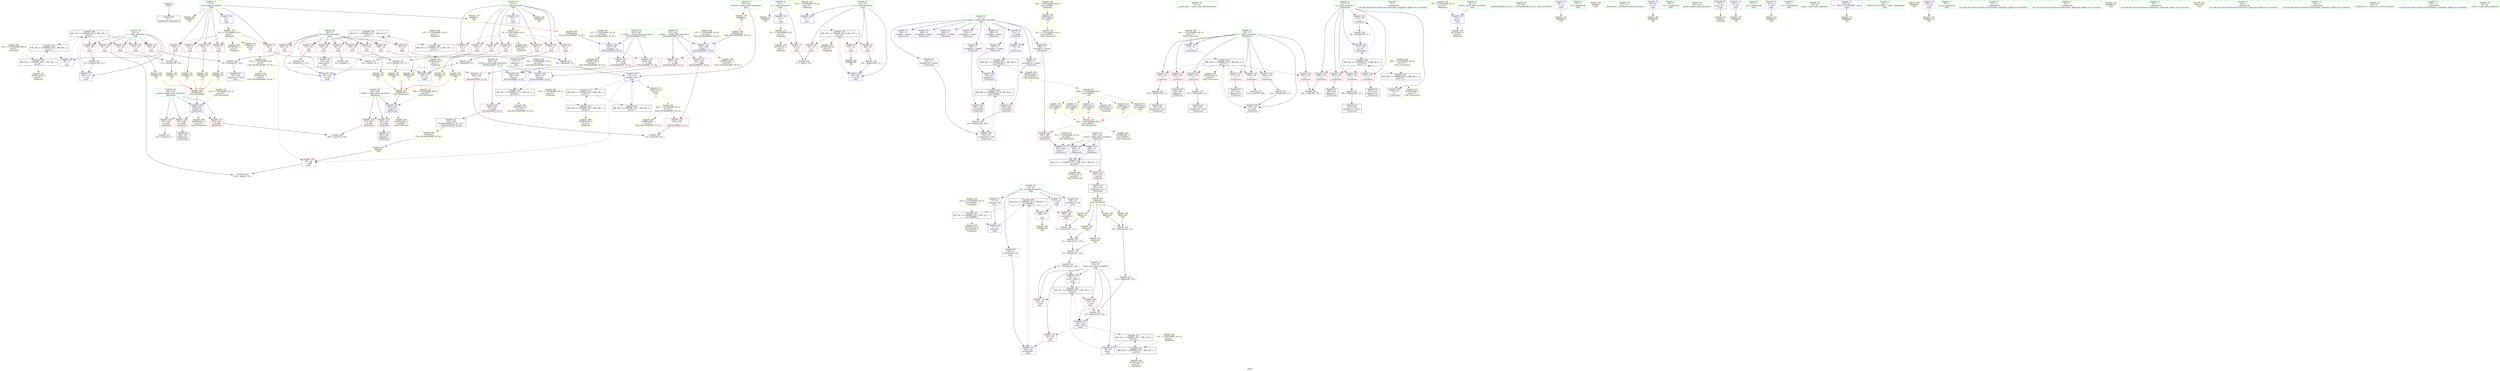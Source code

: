 digraph "SVFG" {
	label="SVFG";

	Node0x557cfaa408b0 [shape=record,color=grey,label="{NodeID: 0\nNullPtr}"];
	Node0x557cfaa408b0 -> Node0x557cfaa60eb0[style=solid];
	Node0x557cfaa7f4d0 [shape=record,color=yellow,style=double,label="{NodeID: 263\n4V_1 = ENCHI(MR_4V_0)\npts\{8 \}\nFun[_ZSt3minIiERKT_S2_S2_]}"];
	Node0x557cfaa7f4d0 -> Node0x557cfaa67910[style=dashed];
	Node0x557cfaa7f4d0 -> Node0x557cfaa813c0[style=dashed];
	Node0x557cfaa6a170 [shape=record,color=yellow,style=double,label="{NodeID: 180\nAPARM(134)\nCS[]|{<s0>9}}"];
	Node0x557cfaa6a170:s0 -> Node0x557cfaa657e0[style=solid,color=red];
	Node0x557cfaa61630 [shape=record,color=red,label="{NodeID: 97\n117\<--36\n\<--k\nmain\n}"];
	Node0x557cfaa61630 -> Node0x557cfaa6d720[style=solid];
	Node0x557cfaa5f750 [shape=record,color=green,label="{NodeID: 14\n4\<--6\nT\<--T_field_insensitive\nGlob }"];
	Node0x557cfaa5f750 -> Node0x557cfaa63d10[style=solid];
	Node0x557cfaa5f750 -> Node0x557cfaa68060[style=solid];
	Node0x557cfaa5f750 -> Node0x557cfaa69bc0[style=solid];
	Node0x557cfaa80be0 [shape=record,color=yellow,style=double,label="{NodeID: 277\n6V_1 = ENCHI(MR_6V_0)\npts\{10 \}\nFun[main]}"];
	Node0x557cfaa80be0 -> Node0x557cfaa641f0[style=dashed];
	Node0x557cfaa80be0 -> Node0x557cfaa642c0[style=dashed];
	Node0x557cfaa80be0 -> Node0x557cfaa64390[style=dashed];
	Node0x557cfaa80be0 -> Node0x557cfaa64460[style=dashed];
	Node0x557cfaa80be0 -> Node0x557cfaa64530[style=dashed];
	Node0x557cfaa80be0 -> Node0x557cfaa64600[style=dashed];
	Node0x557cfaa80be0 -> Node0x557cfaa646d0[style=dashed];
	Node0x557cfaa80be0 -> Node0x557cfaa82ad0[style=dashed];
	Node0x557cfaa64e60 [shape=record,color=yellow,style=double,label="{NodeID: 194\nAPARM(156)\nCS[]}"];
	Node0x557cfaa62190 [shape=record,color=red,label="{NodeID: 111\n158\<--157\n\<--\nmain\n}"];
	Node0x557cfaa62190 -> Node0x557cfaa64f30[style=solid];
	Node0x557cfaa60430 [shape=record,color=green,label="{NodeID: 28\n71\<--72\n__assert_fail\<--__assert_fail_field_insensitive\n}"];
	Node0x557cfaa82260 [shape=record,color=yellow,style=double,label="{NodeID: 291\nRETMU(24V_3)\npts\{171 \}\nFun[_Z7processv]}"];
	Node0x557cfaa65990 [shape=record,color=yellow,style=double,label="{NodeID: 208\nFPARM(264)\nFun[_Z6chooseii]}"];
	Node0x557cfaa65990 -> Node0x557cfaa697b0[style=solid];
	Node0x557cfaa67430 [shape=record,color=red,label="{NodeID: 125\n209\<--208\n\<--arrayidx14\n_Z7processv\n}"];
	Node0x557cfaa67430 -> Node0x557cfaa6ef20[style=solid];
	Node0x557cfaa61080 [shape=record,color=black,label="{NodeID: 42\n76\<--75\nidxprom\<--\nmain\n}"];
	Node0x557cfaa82f30 [shape=record,color=yellow,style=double,label="{NodeID: 305\nRETMU(16V_2)\npts\{41 \}\nFun[main]}"];
	Node0x557cfaa6e020 [shape=record,color=grey,label="{NodeID: 222\n194 = Binary(193, 53, )\n}"];
	Node0x557cfaa6e020 -> Node0x557cfaa613c0[style=solid];
	Node0x557cfaa67f90 [shape=record,color=red,label="{NodeID: 139\n290\<--289\n\<--arrayidx5\n_Z6chooseii\n}"];
	Node0x557cfaa67f90 -> Node0x557cfaa69a20[style=solid];
	Node0x557cfaa62c00 [shape=record,color=purple,label="{NodeID: 56\n174\<--11\n\<--combo\n_Z7processv\n}"];
	Node0x557cfaa62c00 -> Node0x557cfaa68df0[style=solid];
	Node0x557cfaa6f520 [shape=record,color=grey,label="{NodeID: 236\n280 = cmp(278, 279, )\n}"];
	Node0x557cfaa68b80 [shape=record,color=blue,label="{NodeID: 153\n148\<--145\narrayidx26\<--\nmain\n}"];
	Node0x557cfaa68b80 -> Node0x557cfaa7d7d0[style=dashed];
	Node0x557cfaa63760 [shape=record,color=purple,label="{NodeID: 70\n157\<--14\n\<--dp\nmain\n}"];
	Node0x557cfaa63760 -> Node0x557cfaa62190[style=solid];
	Node0x557cfaa7afd0 [shape=record,color=black,label="{NodeID: 250\nMR_16V_2 = PHI(MR_16V_3, MR_16V_1, )\npts\{41 \}\n}"];
	Node0x557cfaa7afd0 -> Node0x557cfaa7cdd0[style=dashed];
	Node0x557cfaa7afd0 -> Node0x557cfaa82f30[style=dashed];
	Node0x557cfaa696e0 [shape=record,color=blue,label="{NodeID: 167\n267\<--263\nn.addr\<--n\n_Z6chooseii\n}"];
	Node0x557cfaa696e0 -> Node0x557cfaa67b80[style=dashed];
	Node0x557cfaa696e0 -> Node0x557cfaa67c50[style=dashed];
	Node0x557cfaa696e0 -> Node0x557cfaa82640[style=dashed];
	Node0x557cfaa642c0 [shape=record,color=red,label="{NodeID: 84\n75\<--9\n\<--C\nmain\n}"];
	Node0x557cfaa642c0 -> Node0x557cfaa61080[style=solid];
	Node0x557cfaa5e4f0 [shape=record,color=green,label="{NodeID: 1\n5\<--1\n\<--dummyObj\nCan only get source location for instruction, argument, global var or function.}"];
	Node0x557cfaa7fff0 [shape=record,color=yellow,style=double,label="{NodeID: 264\n18V_1 = ENCHI(MR_18V_0)\npts\{43 \}\nFun[_ZSt3minIiERKT_S2_S2_]}"];
	Node0x557cfaa7fff0 -> Node0x557cfaa679e0[style=dashed];
	Node0x557cfaa7fff0 -> Node0x557cfaa81ee0[style=dashed];
	Node0x557cfaa6a240 [shape=record,color=yellow,style=double,label="{NodeID: 181\nAPARM(135)\nCS[]|{<s0>9}}"];
	Node0x557cfaa6a240:s0 -> Node0x557cfaa65990[style=solid,color=red];
	Node0x557cfaa61700 [shape=record,color=red,label="{NodeID: 98\n134\<--36\n\<--k\nmain\n}"];
	Node0x557cfaa61700 -> Node0x557cfaa6a170[style=solid];
	Node0x557cfaa5f850 [shape=record,color=green,label="{NodeID: 15\n7\<--8\nN\<--N_field_insensitive\nGlob }"];
	Node0x557cfaa5f850 -> Node0x557cfaa63de0[style=solid];
	Node0x557cfaa5f850 -> Node0x557cfaa63eb0[style=solid];
	Node0x557cfaa5f850 -> Node0x557cfaa63f80[style=solid];
	Node0x557cfaa5f850 -> Node0x557cfaa64050[style=solid];
	Node0x557cfaa5f850 -> Node0x557cfaa64120[style=solid];
	Node0x557cfaa5f850 -> Node0x557cfaa68160[style=solid];
	Node0x557cfaa5f850 -> Node0x557cfaa6a0a0[style=solid];
	Node0x557cfaa5f850 -> Node0x557cfaa6a650[style=solid];
	Node0x557cfaa80cc0 [shape=record,color=yellow,style=double,label="{NodeID: 278\n8V_1 = ENCHI(MR_8V_0)\npts\{33 \}\nFun[main]}"];
	Node0x557cfaa80cc0 -> Node0x557cfaa68360[style=dashed];
	Node0x557cfaa64f30 [shape=record,color=yellow,style=double,label="{NodeID: 195\nAPARM(158)\nCS[]}"];
	Node0x557cfaa62260 [shape=record,color=red,label="{NodeID: 112\n178\<--170\n\<--i\n_Z7processv\n}"];
	Node0x557cfaa62260 -> Node0x557cfaa6f3a0[style=solid];
	Node0x557cfaa60530 [shape=record,color=green,label="{NodeID: 29\n97\<--98\n_ZSt3minIiERKT_S2_S2_\<--_ZSt3minIiERKT_S2_S2__field_insensitive\n}"];
	Node0x557cfaa82370 [shape=record,color=yellow,style=double,label="{NodeID: 292\nRETMU(26V_2)\npts\{173 \}\nFun[_Z7processv]}"];
	Node0x557cfaa65b40 [shape=record,color=yellow,style=double,label="{NodeID: 209\nFRet(237)\nFun[_ZSt3minIiERKT_S2_S2_]|{<s0>5}}"];
	Node0x557cfaa65b40:s0 -> Node0x557cfaa65090[style=solid,color=blue];
	Node0x557cfaa67500 [shape=record,color=red,label="{NodeID: 126\n260\<--240\n\<--retval\n_ZSt3minIiERKT_S2_S2_\n}"];
	Node0x557cfaa67500 -> Node0x557cfaa628c0[style=solid];
	Node0x557cfaa61150 [shape=record,color=black,label="{NodeID: 43\n105\<--104\nidxprom11\<--add\nmain\n}"];
	Node0x557cfaa83010 [shape=record,color=yellow,style=double,label="{NodeID: 306\nRETMU(18V_2)\npts\{43 \}\nFun[main]}"];
	Node0x557cfaa6e1a0 [shape=record,color=grey,label="{NodeID: 223\n131 = Binary(130, 53, )\n}"];
	Node0x557cfaa6e1a0 -> Node0x557cfaa689e0[style=solid];
	Node0x557cfaa68060 [shape=record,color=blue,label="{NodeID: 140\n4\<--5\nT\<--\nGlob }"];
	Node0x557cfaa68060 -> Node0x557cfaa809f0[style=dashed];
	Node0x557cfaa62cd0 [shape=record,color=purple,label="{NodeID: 57\n184\<--11\narrayidx\<--combo\n_Z7processv\n}"];
	Node0x557cfaa6f6a0 [shape=record,color=grey,label="{NodeID: 237\n274 = cmp(273, 5, )\n}"];
	Node0x557cfaa68c50 [shape=record,color=blue,label="{NodeID: 154\n36\<--152\nk\<--dec\nmain\n}"];
	Node0x557cfaa68c50 -> Node0x557cfaa7c3d0[style=dashed];
	Node0x557cfaa63830 [shape=record,color=purple,label="{NodeID: 71\n48\<--17\n\<--.str\nmain\n}"];
	Node0x557cfaa63830 -> Node0x557cfaa69af0[style=solid];
	Node0x557cfaa7b4d0 [shape=record,color=black,label="{NodeID: 251\nMR_18V_2 = PHI(MR_18V_3, MR_18V_1, )\npts\{43 \}\n}"];
	Node0x557cfaa7b4d0 -> Node0x557cfaa7d2d0[style=dashed];
	Node0x557cfaa7b4d0 -> Node0x557cfaa83010[style=dashed];
	Node0x557cfaa697b0 [shape=record,color=blue,label="{NodeID: 168\n269\<--264\nk.addr\<--k\n_Z6chooseii\n}"];
	Node0x557cfaa697b0 -> Node0x557cfaa67d20[style=dashed];
	Node0x557cfaa697b0 -> Node0x557cfaa67df0[style=dashed];
	Node0x557cfaa697b0 -> Node0x557cfaa67ec0[style=dashed];
	Node0x557cfaa697b0 -> Node0x557cfaa82720[style=dashed];
	Node0x557cfaa64390 [shape=record,color=red,label="{NodeID: 85\n80\<--9\n\<--C\nmain\n}"];
	Node0x557cfaa64390 -> Node0x557cfaa6ec20[style=solid];
	Node0x557cfaa5e580 [shape=record,color=green,label="{NodeID: 2\n17\<--1\n.str\<--dummyObj\nGlob }"];
	Node0x557cfaa800d0 [shape=record,color=yellow,style=double,label="{NodeID: 265\n31V_1 = ENCHI(MR_31V_0)\npts\{241 \}\nFun[_ZSt3minIiERKT_S2_S2_]}"];
	Node0x557cfaa800d0 -> Node0x557cfaa69540[style=dashed];
	Node0x557cfaa800d0 -> Node0x557cfaa69610[style=dashed];
	Node0x557cfaa6a310 [shape=record,color=yellow,style=double,label="{NodeID: 182\nAPARM(137)\nCS[]|{<s0>10}}"];
	Node0x557cfaa6a310:s0 -> Node0x557cfaa657e0[style=solid,color=red];
	Node0x557cfaa617d0 [shape=record,color=red,label="{NodeID: 99\n146\<--36\n\<--k\nmain\n}"];
	Node0x557cfaa617d0 -> Node0x557cfaa61220[style=solid];
	Node0x557cfaa5f950 [shape=record,color=green,label="{NodeID: 16\n9\<--10\nC\<--C_field_insensitive\nGlob }"];
	Node0x557cfaa5f950 -> Node0x557cfaa641f0[style=solid];
	Node0x557cfaa5f950 -> Node0x557cfaa642c0[style=solid];
	Node0x557cfaa5f950 -> Node0x557cfaa64390[style=solid];
	Node0x557cfaa5f950 -> Node0x557cfaa64460[style=solid];
	Node0x557cfaa5f950 -> Node0x557cfaa64530[style=solid];
	Node0x557cfaa5f950 -> Node0x557cfaa64600[style=solid];
	Node0x557cfaa5f950 -> Node0x557cfaa646d0[style=solid];
	Node0x557cfaa5f950 -> Node0x557cfaa68260[style=solid];
	Node0x557cfaa5f950 -> Node0x557cfaa6a580[style=solid];
	Node0x557cfaa80da0 [shape=record,color=yellow,style=double,label="{NodeID: 279\n10V_1 = ENCHI(MR_10V_0)\npts\{35 \}\nFun[main]}"];
	Node0x557cfaa80da0 -> Node0x557cfaa68430[style=dashed];
	Node0x557cfaa65000 [shape=record,color=yellow,style=double,label="{NodeID: 196\nARet(49)\nCS[]}"];
	Node0x557cfaa62330 [shape=record,color=red,label="{NodeID: 113\n182\<--170\n\<--i\n_Z7processv\n}"];
	Node0x557cfaa62330 -> Node0x557cfaa612f0[style=solid];
	Node0x557cfaa60630 [shape=record,color=green,label="{NodeID: 30\n113\<--114\n_Z6chooseii\<--_Z6chooseii_field_insensitive\n}"];
	Node0x557cfaa82450 [shape=record,color=yellow,style=double,label="{NodeID: 293\nRETMU(20V_3)\npts\{130000 \}\nFun[_Z7processv]|{<s0>1}}"];
	Node0x557cfaa82450:s0 -> Node0x557cfaa83d30[style=dashed,color=blue];
	Node0x557cfaa6cf10 [shape=record,color=yellow,style=double,label="{NodeID: 210\nFRet(262)\nFun[_Z6chooseii]|{<s0>6|<s1>7|<s2>8|<s3>9|<s4>10}}"];
	Node0x557cfaa6cf10:s0 -> Node0x557cfaa652d0[style=solid,color=blue];
	Node0x557cfaa6cf10:s1 -> Node0x557cfaa65360[style=solid,color=blue];
	Node0x557cfaa6cf10:s2 -> Node0x557cfaa653f0[style=solid,color=blue];
	Node0x557cfaa6cf10:s3 -> Node0x557cfaa65120[style=solid,color=blue];
	Node0x557cfaa6cf10:s4 -> Node0x557cfaa651b0[style=solid,color=blue];
	Node0x557cfaa675d0 [shape=record,color=red,label="{NodeID: 127\n250\<--242\n\<--__a.addr\n_ZSt3minIiERKT_S2_S2_\n}"];
	Node0x557cfaa675d0 -> Node0x557cfaa679e0[style=solid];
	Node0x557cfaa61220 [shape=record,color=black,label="{NodeID: 44\n147\<--146\nidxprom25\<--\nmain\n}"];
	Node0x557cfaa830f0 [shape=record,color=yellow,style=double,label="{NodeID: 307\nRETMU(20V_2)\npts\{130000 \}\nFun[main]}"];
	Node0x557cfaa6e320 [shape=record,color=grey,label="{NodeID: 224\n165 = Binary(164, 53, )\n}"];
	Node0x557cfaa6e320 -> Node0x557cfaa68d20[style=solid];
	Node0x557cfaa68160 [shape=record,color=blue,label="{NodeID: 141\n7\<--5\nN\<--\nGlob }"];
	Node0x557cfaa68160 -> Node0x557cfaa80b00[style=dashed];
	Node0x557cfaa62da0 [shape=record,color=purple,label="{NodeID: 58\n185\<--11\narrayidx1\<--combo\n_Z7processv\n}"];
	Node0x557cfaa62da0 -> Node0x557cfaa68f90[style=solid];
	Node0x557cfaa6f820 [shape=record,color=grey,label="{NodeID: 238\n85 = cmp(84, 5, )\n}"];
	Node0x557cfaa68d20 [shape=record,color=blue,label="{NodeID: 155\n34\<--165\nt\<--inc31\nmain\n}"];
	Node0x557cfaa68d20 -> Node0x557cfaa7a0d0[style=dashed];
	Node0x557cfaa63900 [shape=record,color=purple,label="{NodeID: 72\n59\<--19\n\<--.str.1\nmain\n}"];
	Node0x557cfaa63900 -> Node0x557cfaa6a4b0[style=solid];
	Node0x557cfaa7b9d0 [shape=record,color=black,label="{NodeID: 252\nMR_22V_2 = PHI(MR_22V_4, MR_22V_1, )\npts\{160000 \}\n}"];
	Node0x557cfaa7b9d0 -> Node0x557cfaa68500[style=dashed];
	Node0x557cfaa7b9d0 -> Node0x557cfaa831d0[style=dashed];
	Node0x557cfaa69880 [shape=record,color=blue,label="{NodeID: 169\n265\<--79\nretval\<--\n_Z6chooseii\n}"];
	Node0x557cfaa69880 -> Node0x557cfaa7efd0[style=dashed];
	Node0x557cfaa64460 [shape=record,color=red,label="{NodeID: 86\n92\<--9\n\<--C\nmain\n}"];
	Node0x557cfaa64460 -> Node0x557cfaa6dba0[style=solid];
	Node0x557cfaa5e830 [shape=record,color=green,label="{NodeID: 3\n19\<--1\n.str.1\<--dummyObj\nGlob }"];
	Node0x557cfaa801b0 [shape=record,color=yellow,style=double,label="{NodeID: 266\n33V_1 = ENCHI(MR_33V_0)\npts\{243 \}\nFun[_ZSt3minIiERKT_S2_S2_]}"];
	Node0x557cfaa801b0 -> Node0x557cfaa693a0[style=dashed];
	Node0x557cfaa6a3e0 [shape=record,color=yellow,style=double,label="{NodeID: 183\nAPARM(138)\nCS[]|{<s0>10}}"];
	Node0x557cfaa6a3e0:s0 -> Node0x557cfaa65990[style=solid,color=red];
	Node0x557cfaa618a0 [shape=record,color=red,label="{NodeID: 100\n151\<--36\n\<--k\nmain\n}"];
	Node0x557cfaa618a0 -> Node0x557cfaa6dd20[style=solid];
	Node0x557cfaa5fa50 [shape=record,color=green,label="{NodeID: 17\n11\<--13\ncombo\<--combo_field_insensitive\nGlob }"];
	Node0x557cfaa5fa50 -> Node0x557cfaa62c00[style=solid];
	Node0x557cfaa5fa50 -> Node0x557cfaa62cd0[style=solid];
	Node0x557cfaa5fa50 -> Node0x557cfaa62da0[style=solid];
	Node0x557cfaa5fa50 -> Node0x557cfaa62e70[style=solid];
	Node0x557cfaa5fa50 -> Node0x557cfaa62f40[style=solid];
	Node0x557cfaa5fa50 -> Node0x557cfaa63010[style=solid];
	Node0x557cfaa5fa50 -> Node0x557cfaa630e0[style=solid];
	Node0x557cfaa5fa50 -> Node0x557cfaa631b0[style=solid];
	Node0x557cfaa5fa50 -> Node0x557cfaa63280[style=solid];
	Node0x557cfaa5fa50 -> Node0x557cfaa63350[style=solid];
	Node0x557cfaa5fa50 -> Node0x557cfaa63420[style=solid];
	Node0x557cfaa80e80 [shape=record,color=yellow,style=double,label="{NodeID: 280\n12V_1 = ENCHI(MR_12V_0)\npts\{37 \}\nFun[main]}"];
	Node0x557cfaa80e80 -> Node0x557cfaa7a5d0[style=dashed];
	Node0x557cfaa65090 [shape=record,color=yellow,style=double,label="{NodeID: 197\nARet(96)\nCS[]}"];
	Node0x557cfaa65090 -> Node0x557cfaa61ff0[style=solid];
	Node0x557cfaa62400 [shape=record,color=red,label="{NodeID: 114\n190\<--170\n\<--i\n_Z7processv\n}"];
	Node0x557cfaa62400 -> Node0x557cfaa6f220[style=solid];
	Node0x557cfaa60730 [shape=record,color=green,label="{NodeID: 31\n161\<--162\nprintf\<--printf_field_insensitive\n}"];
	Node0x557cfaa82530 [shape=record,color=yellow,style=double,label="{NodeID: 294\nRETMU(37V_3)\npts\{266 \}\nFun[_Z6chooseii]}"];
	Node0x557cfaa6d060 [shape=record,color=yellow,style=double,label="{NodeID: 211\nFRet(31)\nFun[main]}"];
	Node0x557cfaa676a0 [shape=record,color=red,label="{NodeID: 128\n257\<--242\n\<--__a.addr\n_ZSt3minIiERKT_S2_S2_\n}"];
	Node0x557cfaa676a0 -> Node0x557cfaa69610[style=solid];
	Node0x557cfaa612f0 [shape=record,color=black,label="{NodeID: 45\n183\<--182\nidxprom\<--\n_Z7processv\n}"];
	Node0x557cfaa831d0 [shape=record,color=yellow,style=double,label="{NodeID: 308\nRETMU(22V_2)\npts\{160000 \}\nFun[main]}"];
	Node0x557cfaa6e4a0 [shape=record,color=grey,label="{NodeID: 225\n115 = Binary(107, 112, )\n}"];
	Node0x557cfaa6e4a0 -> Node0x557cfaa6da20[style=solid];
	Node0x557cfaa68260 [shape=record,color=blue,label="{NodeID: 142\n9\<--5\nC\<--\nGlob }"];
	Node0x557cfaa68260 -> Node0x557cfaa80be0[style=dashed];
	Node0x557cfaa62e70 [shape=record,color=purple,label="{NodeID: 59\n196\<--11\narrayidx6\<--combo\n_Z7processv\n}"];
	Node0x557cfaa6f9a0 [shape=record,color=grey,label="{NodeID: 239\n63 = cmp(61, 62, )\n}"];
	Node0x557cfaa68df0 [shape=record,color=blue,label="{NodeID: 156\n174\<--88\n\<--\n_Z7processv\n}"];
	Node0x557cfaa68df0 -> Node0x557cfaa79bd0[style=dashed];
	Node0x557cfaa639d0 [shape=record,color=purple,label="{NodeID: 73\n66\<--21\n\<--.str.2\nmain\n}"];
	Node0x557cfaa639d0 -> Node0x557cfaa69c90[style=solid];
	Node0x557cfaa7bed0 [shape=record,color=black,label="{NodeID: 253\nMR_31V_3 = PHI(MR_31V_4, MR_31V_2, )\npts\{241 \}\n}"];
	Node0x557cfaa7bed0 -> Node0x557cfaa67500[style=dashed];
	Node0x557cfaa7bed0 -> Node0x557cfaa81fc0[style=dashed];
	Node0x557cfaa69950 [shape=record,color=blue,label="{NodeID: 170\n265\<--79\nretval\<--\n_Z6chooseii\n}"];
	Node0x557cfaa69950 -> Node0x557cfaa7efd0[style=dashed];
	Node0x557cfaa64530 [shape=record,color=red,label="{NodeID: 87\n116\<--9\n\<--C\nmain\n}"];
	Node0x557cfaa64530 -> Node0x557cfaa6d720[style=solid];
	Node0x557cfaa5e8c0 [shape=record,color=green,label="{NodeID: 4\n21\<--1\n.str.2\<--dummyObj\nGlob }"];
	Node0x557cfaa80290 [shape=record,color=yellow,style=double,label="{NodeID: 267\n35V_1 = ENCHI(MR_35V_0)\npts\{245 \}\nFun[_ZSt3minIiERKT_S2_S2_]}"];
	Node0x557cfaa80290 -> Node0x557cfaa69470[style=dashed];
	Node0x557cfaa6a4b0 [shape=record,color=yellow,style=double,label="{NodeID: 184\nAPARM(59)\nCS[]}"];
	Node0x557cfaa61970 [shape=record,color=red,label="{NodeID: 101\n126\<--38\n\<--sum\nmain\n}"];
	Node0x557cfaa61970 -> Node0x557cfaa6dea0[style=solid];
	Node0x557cfaa5fb50 [shape=record,color=green,label="{NodeID: 18\n14\<--16\ndp\<--dp_field_insensitive\nGlob }"];
	Node0x557cfaa5fb50 -> Node0x557cfaa634f0[style=solid];
	Node0x557cfaa5fb50 -> Node0x557cfaa635c0[style=solid];
	Node0x557cfaa5fb50 -> Node0x557cfaa63690[style=solid];
	Node0x557cfaa5fb50 -> Node0x557cfaa63760[style=solid];
	Node0x557cfaa80f60 [shape=record,color=yellow,style=double,label="{NodeID: 281\n14V_1 = ENCHI(MR_14V_0)\npts\{39 \}\nFun[main]}"];
	Node0x557cfaa80f60 -> Node0x557cfaa7aad0[style=dashed];
	Node0x557cfaa65120 [shape=record,color=yellow,style=double,label="{NodeID: 198\nARet(136)\nCS[]}"];
	Node0x557cfaa65120 -> Node0x557cfaa6d420[style=solid];
	Node0x557cfaa624d0 [shape=record,color=red,label="{NodeID: 115\n193\<--170\n\<--i\n_Z7processv\n}"];
	Node0x557cfaa624d0 -> Node0x557cfaa6e020[style=solid];
	Node0x557cfaa60830 [shape=record,color=green,label="{NodeID: 32\n170\<--171\ni\<--i_field_insensitive\n_Z7processv\n}"];
	Node0x557cfaa60830 -> Node0x557cfaa62260[style=solid];
	Node0x557cfaa60830 -> Node0x557cfaa62330[style=solid];
	Node0x557cfaa60830 -> Node0x557cfaa62400[style=solid];
	Node0x557cfaa60830 -> Node0x557cfaa624d0[style=solid];
	Node0x557cfaa60830 -> Node0x557cfaa66ce0[style=solid];
	Node0x557cfaa60830 -> Node0x557cfaa66db0[style=solid];
	Node0x557cfaa60830 -> Node0x557cfaa66e80[style=solid];
	Node0x557cfaa60830 -> Node0x557cfaa68ec0[style=solid];
	Node0x557cfaa60830 -> Node0x557cfaa692d0[style=solid];
	Node0x557cfaa82640 [shape=record,color=yellow,style=double,label="{NodeID: 295\nRETMU(39V_2)\npts\{268 \}\nFun[_Z6chooseii]}"];
	Node0x557cfaa6d120 [shape=record,color=grey,label="{NodeID: 212\n143 = Binary(142, 141, )\n}"];
	Node0x557cfaa6d120 -> Node0x557cfaa68ab0[style=solid];
	Node0x557cfaa67770 [shape=record,color=red,label="{NodeID: 129\n248\<--244\n\<--__b.addr\n_ZSt3minIiERKT_S2_S2_\n}"];
	Node0x557cfaa67770 -> Node0x557cfaa67910[style=solid];
	Node0x557cfaa613c0 [shape=record,color=black,label="{NodeID: 46\n195\<--194\nidxprom5\<--sub\n_Z7processv\n}"];
	Node0x557cfaa832b0 [shape=record,color=yellow,style=double,label="{NodeID: 309\nCSMU(20V_1)\npts\{130000 \}\nCS[]|{<s0>1}}"];
	Node0x557cfaa832b0:s0 -> Node0x557cfaa80560[style=dashed,color=red];
	Node0x557cfaa6e620 [shape=record,color=grey,label="{NodeID: 226\n111 = Binary(109, 110, )\n}"];
	Node0x557cfaa6e620 -> Node0x557cfaa6a7f0[style=solid];
	Node0x557cfaa68360 [shape=record,color=blue,label="{NodeID: 143\n32\<--5\nretval\<--\nmain\n}"];
	Node0x557cfaa68360 -> Node0x557cfaa82bb0[style=dashed];
	Node0x557cfaa62f40 [shape=record,color=purple,label="{NodeID: 60\n199\<--11\narrayidx8\<--combo\n_Z7processv\n}"];
	Node0x557cfaa62f40 -> Node0x557cfaa67360[style=solid];
	Node0x557cfaa6fb20 [shape=record,color=grey,label="{NodeID: 240\n57 = cmp(55, 56, )\n}"];
	Node0x557cfaa68ec0 [shape=record,color=blue,label="{NodeID: 157\n170\<--53\ni\<--\n_Z7processv\n}"];
	Node0x557cfaa68ec0 -> Node0x557cfaa791d0[style=dashed];
	Node0x557cfaa63aa0 [shape=record,color=purple,label="{NodeID: 74\n67\<--23\n\<--.str.3\nmain\n}"];
	Node0x557cfaa63aa0 -> Node0x557cfaa69d60[style=solid];
	Node0x557cfaa7c3d0 [shape=record,color=black,label="{NodeID: 254\nMR_12V_4 = PHI(MR_12V_5, MR_12V_3, )\npts\{37 \}\n}"];
	Node0x557cfaa7c3d0 -> Node0x557cfaa64a10[style=dashed];
	Node0x557cfaa7c3d0 -> Node0x557cfaa64ae0[style=dashed];
	Node0x557cfaa7c3d0 -> Node0x557cfaa64bb0[style=dashed];
	Node0x557cfaa7c3d0 -> Node0x557cfaa61560[style=dashed];
	Node0x557cfaa7c3d0 -> Node0x557cfaa61630[style=dashed];
	Node0x557cfaa7c3d0 -> Node0x557cfaa61700[style=dashed];
	Node0x557cfaa7c3d0 -> Node0x557cfaa617d0[style=dashed];
	Node0x557cfaa7c3d0 -> Node0x557cfaa618a0[style=dashed];
	Node0x557cfaa7c3d0 -> Node0x557cfaa68c50[style=dashed];
	Node0x557cfaa7c3d0 -> Node0x557cfaa7a5d0[style=dashed];
	Node0x557cfaa69a20 [shape=record,color=blue,label="{NodeID: 171\n265\<--290\nretval\<--\n_Z6chooseii\n}"];
	Node0x557cfaa69a20 -> Node0x557cfaa7efd0[style=dashed];
	Node0x557cfaa64600 [shape=record,color=red,label="{NodeID: 88\n122\<--9\n\<--C\nmain\n}"];
	Node0x557cfaa64600 -> Node0x557cfaa6aa60[style=solid];
	Node0x557cfaa5e950 [shape=record,color=green,label="{NodeID: 5\n23\<--1\n.str.3\<--dummyObj\nGlob }"];
	Node0x557cfaa80370 [shape=record,color=yellow,style=double,label="{NodeID: 268\n24V_1 = ENCHI(MR_24V_0)\npts\{171 \}\nFun[_Z7processv]}"];
	Node0x557cfaa80370 -> Node0x557cfaa68ec0[style=dashed];
	Node0x557cfaa6a580 [shape=record,color=yellow,style=double,label="{NodeID: 185\nAPARM(9)\nCS[]}"];
	Node0x557cfaa61a40 [shape=record,color=red,label="{NodeID: 102\n142\<--38\n\<--sum\nmain\n}"];
	Node0x557cfaa61a40 -> Node0x557cfaa6d120[style=solid];
	Node0x557cfaa5fc50 [shape=record,color=green,label="{NodeID: 19\n29\<--30\nmain\<--main_field_insensitive\n}"];
	Node0x557cfaa81040 [shape=record,color=yellow,style=double,label="{NodeID: 282\n16V_1 = ENCHI(MR_16V_0)\npts\{41 \}\nFun[main]}"];
	Node0x557cfaa81040 -> Node0x557cfaa7afd0[style=dashed];
	Node0x557cfaa651b0 [shape=record,color=yellow,style=double,label="{NodeID: 199\nARet(139)\nCS[]}"];
	Node0x557cfaa651b0 -> Node0x557cfaa6d420[style=solid];
	Node0x557cfaa66ce0 [shape=record,color=red,label="{NodeID: 116\n201\<--170\n\<--i\n_Z7processv\n}"];
	Node0x557cfaa66ce0 -> Node0x557cfaa6d8a0[style=solid];
	Node0x557cfaa60900 [shape=record,color=green,label="{NodeID: 33\n172\<--173\nj\<--j_field_insensitive\n_Z7processv\n}"];
	Node0x557cfaa60900 -> Node0x557cfaa66f50[style=solid];
	Node0x557cfaa60900 -> Node0x557cfaa67020[style=solid];
	Node0x557cfaa60900 -> Node0x557cfaa670f0[style=solid];
	Node0x557cfaa60900 -> Node0x557cfaa671c0[style=solid];
	Node0x557cfaa60900 -> Node0x557cfaa67290[style=solid];
	Node0x557cfaa60900 -> Node0x557cfaa69060[style=solid];
	Node0x557cfaa60900 -> Node0x557cfaa69200[style=solid];
	Node0x557cfaa82720 [shape=record,color=yellow,style=double,label="{NodeID: 296\nRETMU(41V_2)\npts\{270 \}\nFun[_Z6chooseii]}"];
	Node0x557cfaa6d2a0 [shape=record,color=grey,label="{NodeID: 213\n125 = Binary(121, 124, )\n}"];
	Node0x557cfaa6d2a0 -> Node0x557cfaa6dea0[style=solid];
	Node0x557cfaa67840 [shape=record,color=red,label="{NodeID: 130\n254\<--244\n\<--__b.addr\n_ZSt3minIiERKT_S2_S2_\n}"];
	Node0x557cfaa67840 -> Node0x557cfaa69540[style=solid];
	Node0x557cfaa61490 [shape=record,color=black,label="{NodeID: 47\n198\<--197\nidxprom7\<--\n_Z7processv\n}"];
	Node0x557cfaa83410 [shape=record,color=yellow,style=double,label="{NodeID: 310\nCSMU(4V_1)\npts\{8 \}\nCS[]|{<s0>5}}"];
	Node0x557cfaa83410:s0 -> Node0x557cfaa7f4d0[style=dashed,color=red];
	Node0x557cfaa6e7a0 [shape=record,color=grey,label="{NodeID: 227\n225 = Binary(224, 53, )\n}"];
	Node0x557cfaa6e7a0 -> Node0x557cfaa692d0[style=solid];
	Node0x557cfaa68430 [shape=record,color=blue,label="{NodeID: 144\n34\<--53\nt\<--\nmain\n}"];
	Node0x557cfaa68430 -> Node0x557cfaa7a0d0[style=dashed];
	Node0x557cfaa63010 [shape=record,color=purple,label="{NodeID: 61\n204\<--11\narrayidx11\<--combo\n_Z7processv\n}"];
	Node0x557cfaa6fca0 [shape=record,color=grey,label="{NodeID: 241\n252 = cmp(249, 251, )\n}"];
	Node0x557cfaa68f90 [shape=record,color=blue,label="{NodeID: 158\n185\<--88\narrayidx1\<--\n_Z7processv\n}"];
	Node0x557cfaa68f90 -> Node0x557cfaa78cd0[style=dashed];
	Node0x557cfaa63b70 [shape=record,color=purple,label="{NodeID: 75\n68\<--25\n\<--__PRETTY_FUNCTION__.main\nmain\n}"];
	Node0x557cfaa63b70 -> Node0x557cfaa69f00[style=solid];
	Node0x557cfaa7c8d0 [shape=record,color=black,label="{NodeID: 255\nMR_14V_3 = PHI(MR_14V_7, MR_14V_2, )\npts\{39 \}\n}"];
	Node0x557cfaa7c8d0 -> Node0x557cfaa686a0[style=dashed];
	Node0x557cfaa7c8d0 -> Node0x557cfaa7aad0[style=dashed];
	Node0x557cfaa69af0 [shape=record,color=yellow,style=double,label="{NodeID: 172\nAPARM(48)\nCS[]}"];
	Node0x557cfaa646d0 [shape=record,color=red,label="{NodeID: 89\n137\<--9\n\<--C\nmain\n}"];
	Node0x557cfaa646d0 -> Node0x557cfaa6a310[style=solid];
	Node0x557cfaa5e9e0 [shape=record,color=green,label="{NodeID: 6\n25\<--1\n__PRETTY_FUNCTION__.main\<--dummyObj\nGlob }"];
	Node0x557cfaa80480 [shape=record,color=yellow,style=double,label="{NodeID: 269\n26V_1 = ENCHI(MR_26V_0)\npts\{173 \}\nFun[_Z7processv]}"];
	Node0x557cfaa80480 -> Node0x557cfaa796d0[style=dashed];
	Node0x557cfaa6a650 [shape=record,color=yellow,style=double,label="{NodeID: 186\nAPARM(7)\nCS[]}"];
	Node0x557cfaa61b10 [shape=record,color=red,label="{NodeID: 103\n145\<--38\n\<--sum\nmain\n}"];
	Node0x557cfaa61b10 -> Node0x557cfaa68b80[style=solid];
	Node0x557cfaa5fd50 [shape=record,color=green,label="{NodeID: 20\n32\<--33\nretval\<--retval_field_insensitive\nmain\n}"];
	Node0x557cfaa5fd50 -> Node0x557cfaa68360[style=solid];
	Node0x557cfaa81120 [shape=record,color=yellow,style=double,label="{NodeID: 283\n18V_1 = ENCHI(MR_18V_0)\npts\{43 \}\nFun[main]}"];
	Node0x557cfaa81120 -> Node0x557cfaa7b4d0[style=dashed];
	Node0x557cfaa65240 [shape=record,color=yellow,style=double,label="{NodeID: 200\nARet(60)\nCS[]}"];
	Node0x557cfaa66db0 [shape=record,color=red,label="{NodeID: 117\n211\<--170\n\<--i\n_Z7processv\n}"];
	Node0x557cfaa66db0 -> Node0x557cfaa62720[style=solid];
	Node0x557cfaa609d0 [shape=record,color=green,label="{NodeID: 34\n240\<--241\nretval\<--retval_field_insensitive\n_ZSt3minIiERKT_S2_S2_\n}"];
	Node0x557cfaa609d0 -> Node0x557cfaa67500[style=solid];
	Node0x557cfaa609d0 -> Node0x557cfaa69540[style=solid];
	Node0x557cfaa609d0 -> Node0x557cfaa69610[style=solid];
	Node0x557cfaa82800 [shape=record,color=yellow,style=double,label="{NodeID: 297\nRETMU(20V_1)\npts\{130000 \}\nFun[_Z6chooseii]}"];
	Node0x557cfaa6d420 [shape=record,color=grey,label="{NodeID: 214\n140 = Binary(136, 139, )\n}"];
	Node0x557cfaa6d420 -> Node0x557cfaa6d5a0[style=solid];
	Node0x557cfaa67910 [shape=record,color=red,label="{NodeID: 131\n249\<--248\n\<--\n_ZSt3minIiERKT_S2_S2_\n}"];
	Node0x557cfaa67910 -> Node0x557cfaa6fca0[style=solid];
	Node0x557cfaa62580 [shape=record,color=black,label="{NodeID: 48\n203\<--202\nidxprom10\<--sub9\n_Z7processv\n}"];
	Node0x557cfaa83570 [shape=record,color=yellow,style=double,label="{NodeID: 311\nCSMU(18V_5)\npts\{43 \}\nCS[]|{<s0>5}}"];
	Node0x557cfaa83570:s0 -> Node0x557cfaa7fff0[style=dashed,color=red];
	Node0x557cfaa6e920 [shape=record,color=grey,label="{NodeID: 228\n104 = Binary(102, 103, )\n}"];
	Node0x557cfaa6e920 -> Node0x557cfaa61150[style=solid];
	Node0x557cfaa68500 [shape=record,color=blue,label="{NodeID: 145\n77\<--79\narrayidx\<--\nmain\n}"];
	Node0x557cfaa68500 -> Node0x557cfaa7d7d0[style=dashed];
	Node0x557cfaa630e0 [shape=record,color=purple,label="{NodeID: 62\n208\<--11\narrayidx14\<--combo\n_Z7processv\n}"];
	Node0x557cfaa630e0 -> Node0x557cfaa67430[style=solid];
	Node0x557cfaa787d0 [shape=record,color=black,label="{NodeID: 242\nMR_26V_4 = PHI(MR_26V_5, MR_26V_3, )\npts\{173 \}\n}"];
	Node0x557cfaa787d0 -> Node0x557cfaa66f50[style=dashed];
	Node0x557cfaa787d0 -> Node0x557cfaa67020[style=dashed];
	Node0x557cfaa787d0 -> Node0x557cfaa670f0[style=dashed];
	Node0x557cfaa787d0 -> Node0x557cfaa671c0[style=dashed];
	Node0x557cfaa787d0 -> Node0x557cfaa67290[style=dashed];
	Node0x557cfaa787d0 -> Node0x557cfaa69200[style=dashed];
	Node0x557cfaa787d0 -> Node0x557cfaa796d0[style=dashed];
	Node0x557cfaa69060 [shape=record,color=blue,label="{NodeID: 159\n172\<--53\nj\<--\n_Z7processv\n}"];
	Node0x557cfaa69060 -> Node0x557cfaa787d0[style=dashed];
	Node0x557cfaa63c40 [shape=record,color=purple,label="{NodeID: 76\n159\<--27\n\<--.str.4\nmain\n}"];
	Node0x557cfaa63c40 -> Node0x557cfaa64d90[style=solid];
	Node0x557cfaa7cdd0 [shape=record,color=black,label="{NodeID: 256\nMR_16V_3 = PHI(MR_16V_5, MR_16V_2, )\npts\{41 \}\n}"];
	Node0x557cfaa7cdd0 -> Node0x557cfaa68770[style=dashed];
	Node0x557cfaa7cdd0 -> Node0x557cfaa7afd0[style=dashed];
	Node0x557cfaa69bc0 [shape=record,color=yellow,style=double,label="{NodeID: 173\nAPARM(4)\nCS[]}"];
	Node0x557cfaa647a0 [shape=record,color=red,label="{NodeID: 90\n55\<--34\n\<--t\nmain\n}"];
	Node0x557cfaa647a0 -> Node0x557cfaa6fb20[style=solid];
	Node0x557cfaa5f220 [shape=record,color=green,label="{NodeID: 7\n27\<--1\n.str.4\<--dummyObj\nGlob }"];
	Node0x557cfaa80560 [shape=record,color=yellow,style=double,label="{NodeID: 270\n20V_1 = ENCHI(MR_20V_0)\npts\{130000 \}\nFun[_Z7processv]}"];
	Node0x557cfaa80560 -> Node0x557cfaa68df0[style=dashed];
	Node0x557cfaa6a720 [shape=record,color=yellow,style=double,label="{NodeID: 187\nAPARM(108)\nCS[]|{<s0>6}}"];
	Node0x557cfaa6a720:s0 -> Node0x557cfaa657e0[style=solid,color=red];
	Node0x557cfaa61be0 [shape=record,color=red,label="{NodeID: 104\n91\<--40\n\<--i\nmain\n}"];
	Node0x557cfaa61be0 -> Node0x557cfaa6f0a0[style=solid];
	Node0x557cfaa5fe20 [shape=record,color=green,label="{NodeID: 21\n34\<--35\nt\<--t_field_insensitive\nmain\n}"];
	Node0x557cfaa5fe20 -> Node0x557cfaa647a0[style=solid];
	Node0x557cfaa5fe20 -> Node0x557cfaa64870[style=solid];
	Node0x557cfaa5fe20 -> Node0x557cfaa64940[style=solid];
	Node0x557cfaa5fe20 -> Node0x557cfaa68430[style=solid];
	Node0x557cfaa5fe20 -> Node0x557cfaa68d20[style=solid];
	Node0x557cfaa81200 [shape=record,color=yellow,style=double,label="{NodeID: 284\n20V_1 = ENCHI(MR_20V_0)\npts\{130000 \}\nFun[main]}"];
	Node0x557cfaa81200 -> Node0x557cfaa832b0[style=dashed];
	Node0x557cfaa652d0 [shape=record,color=yellow,style=double,label="{NodeID: 201\nARet(112)\nCS[]}"];
	Node0x557cfaa652d0 -> Node0x557cfaa6e4a0[style=solid];
	Node0x557cfaa66e80 [shape=record,color=red,label="{NodeID: 118\n224\<--170\n\<--i\n_Z7processv\n}"];
	Node0x557cfaa66e80 -> Node0x557cfaa6e7a0[style=solid];
	Node0x557cfaa60aa0 [shape=record,color=green,label="{NodeID: 35\n242\<--243\n__a.addr\<--__a.addr_field_insensitive\n_ZSt3minIiERKT_S2_S2_\n}"];
	Node0x557cfaa60aa0 -> Node0x557cfaa675d0[style=solid];
	Node0x557cfaa60aa0 -> Node0x557cfaa676a0[style=solid];
	Node0x557cfaa60aa0 -> Node0x557cfaa693a0[style=solid];
	Node0x557cfaa828e0 [shape=record,color=yellow,style=double,label="{NodeID: 298\nRETMU(2V_1)\npts\{6 \}\nFun[main]}"];
	Node0x557cfaa6d5a0 [shape=record,color=grey,label="{NodeID: 215\n141 = Binary(88, 140, )\n}"];
	Node0x557cfaa6d5a0 -> Node0x557cfaa6d120[style=solid];
	Node0x557cfaa679e0 [shape=record,color=red,label="{NodeID: 132\n251\<--250\n\<--\n_ZSt3minIiERKT_S2_S2_\n}"];
	Node0x557cfaa679e0 -> Node0x557cfaa6fca0[style=solid];
	Node0x557cfaa62650 [shape=record,color=black,label="{NodeID: 49\n207\<--206\nidxprom13\<--sub12\n_Z7processv\n}"];
	Node0x557cfaa83650 [shape=record,color=yellow,style=double,label="{NodeID: 312\nCSMU(20V_2)\npts\{130000 \}\nCS[]|{<s0>9}}"];
	Node0x557cfaa83650:s0 -> Node0x557cfaa80910[style=dashed,color=red];
	Node0x557cfaa6eaa0 [shape=record,color=grey,label="{NodeID: 229\n220 = Binary(219, 53, )\n}"];
	Node0x557cfaa6eaa0 -> Node0x557cfaa69200[style=solid];
	Node0x557cfaa685d0 [shape=record,color=blue,label="{NodeID: 146\n36\<--81\nk\<--sub\nmain\n}"];
	Node0x557cfaa685d0 -> Node0x557cfaa7c3d0[style=dashed];
	Node0x557cfaa631b0 [shape=record,color=purple,label="{NodeID: 63\n213\<--11\narrayidx16\<--combo\n_Z7processv\n}"];
	Node0x557cfaa78cd0 [shape=record,color=black,label="{NodeID: 243\nMR_20V_5 = PHI(MR_20V_6, MR_20V_4, )\npts\{130000 \}\n}"];
	Node0x557cfaa78cd0 -> Node0x557cfaa67360[style=dashed];
	Node0x557cfaa78cd0 -> Node0x557cfaa67430[style=dashed];
	Node0x557cfaa78cd0 -> Node0x557cfaa69130[style=dashed];
	Node0x557cfaa78cd0 -> Node0x557cfaa79bd0[style=dashed];
	Node0x557cfaa69130 [shape=record,color=blue,label="{NodeID: 160\n216\<--210\narrayidx18\<--add\n_Z7processv\n}"];
	Node0x557cfaa69130 -> Node0x557cfaa78cd0[style=dashed];
	Node0x557cfaa63d10 [shape=record,color=red,label="{NodeID: 77\n56\<--4\n\<--T\nmain\n}"];
	Node0x557cfaa63d10 -> Node0x557cfaa6fb20[style=solid];
	Node0x557cfaa7d2d0 [shape=record,color=black,label="{NodeID: 257\nMR_18V_3 = PHI(MR_18V_5, MR_18V_2, )\npts\{43 \}\n}"];
	Node0x557cfaa7d2d0 -> Node0x557cfaa7b4d0[style=dashed];
	Node0x557cfaa7d2d0 -> Node0x557cfaa7eee0[style=dashed];
	Node0x557cfaa69c90 [shape=record,color=yellow,style=double,label="{NodeID: 174\nAPARM(66)\nCS[]}"];
	Node0x557cfaa64870 [shape=record,color=red,label="{NodeID: 91\n156\<--34\n\<--t\nmain\n}"];
	Node0x557cfaa64870 -> Node0x557cfaa64e60[style=solid];
	Node0x557cfaa5f2b0 [shape=record,color=green,label="{NodeID: 8\n53\<--1\n\<--dummyObj\nCan only get source location for instruction, argument, global var or function.}"];
	Node0x557cfaa80640 [shape=record,color=yellow,style=double,label="{NodeID: 271\n37V_1 = ENCHI(MR_37V_0)\npts\{266 \}\nFun[_Z6chooseii]}"];
	Node0x557cfaa80640 -> Node0x557cfaa69880[style=dashed];
	Node0x557cfaa80640 -> Node0x557cfaa69950[style=dashed];
	Node0x557cfaa80640 -> Node0x557cfaa69a20[style=dashed];
	Node0x557cfaa6a7f0 [shape=record,color=yellow,style=double,label="{NodeID: 188\nAPARM(111)\nCS[]|{<s0>6}}"];
	Node0x557cfaa6a7f0:s0 -> Node0x557cfaa65990[style=solid,color=red];
	Node0x557cfaa61cb0 [shape=record,color=red,label="{NodeID: 105\n103\<--40\n\<--i\nmain\n}"];
	Node0x557cfaa61cb0 -> Node0x557cfaa6e920[style=solid];
	Node0x557cfaa5fef0 [shape=record,color=green,label="{NodeID: 22\n36\<--37\nk\<--k_field_insensitive\nmain\n}"];
	Node0x557cfaa5fef0 -> Node0x557cfaa64a10[style=solid];
	Node0x557cfaa5fef0 -> Node0x557cfaa64ae0[style=solid];
	Node0x557cfaa5fef0 -> Node0x557cfaa64bb0[style=solid];
	Node0x557cfaa5fef0 -> Node0x557cfaa61560[style=solid];
	Node0x557cfaa5fef0 -> Node0x557cfaa61630[style=solid];
	Node0x557cfaa5fef0 -> Node0x557cfaa61700[style=solid];
	Node0x557cfaa5fef0 -> Node0x557cfaa617d0[style=solid];
	Node0x557cfaa5fef0 -> Node0x557cfaa618a0[style=solid];
	Node0x557cfaa5fef0 -> Node0x557cfaa685d0[style=solid];
	Node0x557cfaa5fef0 -> Node0x557cfaa68c50[style=solid];
	Node0x557cfaa812e0 [shape=record,color=yellow,style=double,label="{NodeID: 285\n22V_1 = ENCHI(MR_22V_0)\npts\{160000 \}\nFun[main]}"];
	Node0x557cfaa812e0 -> Node0x557cfaa7b9d0[style=dashed];
	Node0x557cfaa65360 [shape=record,color=yellow,style=double,label="{NodeID: 202\nARet(120)\nCS[]}"];
	Node0x557cfaa65360 -> Node0x557cfaa6da20[style=solid];
	Node0x557cfaa66f50 [shape=record,color=red,label="{NodeID: 119\n189\<--172\n\<--j\n_Z7processv\n}"];
	Node0x557cfaa66f50 -> Node0x557cfaa6f220[style=solid];
	Node0x557cfaa60b70 [shape=record,color=green,label="{NodeID: 36\n244\<--245\n__b.addr\<--__b.addr_field_insensitive\n_ZSt3minIiERKT_S2_S2_\n}"];
	Node0x557cfaa60b70 -> Node0x557cfaa67770[style=solid];
	Node0x557cfaa60b70 -> Node0x557cfaa67840[style=solid];
	Node0x557cfaa60b70 -> Node0x557cfaa69470[style=solid];
	Node0x557cfaa829f0 [shape=record,color=yellow,style=double,label="{NodeID: 299\nRETMU(4V_1)\npts\{8 \}\nFun[main]}"];
	Node0x557cfaa6d720 [shape=record,color=grey,label="{NodeID: 216\n118 = Binary(116, 117, )\n}"];
	Node0x557cfaa6d720 -> Node0x557cfaa6a8c0[style=solid];
	Node0x557cfaa67ab0 [shape=record,color=red,label="{NodeID: 133\n293\<--265\n\<--retval\n_Z6chooseii\n}"];
	Node0x557cfaa67ab0 -> Node0x557cfaa62b30[style=solid];
	Node0x557cfaa62720 [shape=record,color=black,label="{NodeID: 50\n212\<--211\nidxprom15\<--\n_Z7processv\n}"];
	Node0x557cfaa837b0 [shape=record,color=yellow,style=double,label="{NodeID: 313\nCSMU(20V_2)\npts\{130000 \}\nCS[]|{<s0>10}}"];
	Node0x557cfaa837b0:s0 -> Node0x557cfaa80910[style=dashed,color=red];
	Node0x557cfaa6ec20 [shape=record,color=grey,label="{NodeID: 230\n81 = Binary(80, 53, )\n}"];
	Node0x557cfaa6ec20 -> Node0x557cfaa685d0[style=solid];
	Node0x557cfaa686a0 [shape=record,color=blue,label="{NodeID: 147\n38\<--88\nsum\<--\nmain\n}"];
	Node0x557cfaa686a0 -> Node0x557cfaa7dcd0[style=dashed];
	Node0x557cfaa63280 [shape=record,color=purple,label="{NodeID: 64\n216\<--11\narrayidx18\<--combo\n_Z7processv\n}"];
	Node0x557cfaa63280 -> Node0x557cfaa69130[style=solid];
	Node0x557cfaa791d0 [shape=record,color=black,label="{NodeID: 244\nMR_24V_3 = PHI(MR_24V_4, MR_24V_2, )\npts\{171 \}\n}"];
	Node0x557cfaa791d0 -> Node0x557cfaa62260[style=dashed];
	Node0x557cfaa791d0 -> Node0x557cfaa62330[style=dashed];
	Node0x557cfaa791d0 -> Node0x557cfaa62400[style=dashed];
	Node0x557cfaa791d0 -> Node0x557cfaa624d0[style=dashed];
	Node0x557cfaa791d0 -> Node0x557cfaa66ce0[style=dashed];
	Node0x557cfaa791d0 -> Node0x557cfaa66db0[style=dashed];
	Node0x557cfaa791d0 -> Node0x557cfaa66e80[style=dashed];
	Node0x557cfaa791d0 -> Node0x557cfaa692d0[style=dashed];
	Node0x557cfaa791d0 -> Node0x557cfaa82260[style=dashed];
	Node0x557cfaa69200 [shape=record,color=blue,label="{NodeID: 161\n172\<--220\nj\<--inc\n_Z7processv\n}"];
	Node0x557cfaa69200 -> Node0x557cfaa787d0[style=dashed];
	Node0x557cfaa63de0 [shape=record,color=red,label="{NodeID: 78\n62\<--7\n\<--N\nmain\n}"];
	Node0x557cfaa63de0 -> Node0x557cfaa6f9a0[style=solid];
	Node0x557cfaa7d7d0 [shape=record,color=black,label="{NodeID: 258\nMR_22V_4 = PHI(MR_22V_5, MR_22V_3, )\npts\{160000 \}\n}"];
	Node0x557cfaa7d7d0 -> Node0x557cfaa620c0[style=dashed];
	Node0x557cfaa7d7d0 -> Node0x557cfaa62190[style=dashed];
	Node0x557cfaa7d7d0 -> Node0x557cfaa68b80[style=dashed];
	Node0x557cfaa7d7d0 -> Node0x557cfaa7b9d0[style=dashed];
	Node0x557cfaa69d60 [shape=record,color=yellow,style=double,label="{NodeID: 175\nAPARM(67)\nCS[]}"];
	Node0x557cfaa64940 [shape=record,color=red,label="{NodeID: 92\n164\<--34\n\<--t\nmain\n}"];
	Node0x557cfaa64940 -> Node0x557cfaa6e320[style=solid];
	Node0x557cfaa5f340 [shape=record,color=green,label="{NodeID: 9\n70\<--1\n\<--dummyObj\nCan only get source location for instruction, argument, global var or function.}"];
	Node0x557cfaa80750 [shape=record,color=yellow,style=double,label="{NodeID: 272\n39V_1 = ENCHI(MR_39V_0)\npts\{268 \}\nFun[_Z6chooseii]}"];
	Node0x557cfaa80750 -> Node0x557cfaa696e0[style=dashed];
	Node0x557cfaa6a8c0 [shape=record,color=yellow,style=double,label="{NodeID: 189\nAPARM(118)\nCS[]|{<s0>7}}"];
	Node0x557cfaa6a8c0:s0 -> Node0x557cfaa657e0[style=solid,color=red];
	Node0x557cfaa61d80 [shape=record,color=red,label="{NodeID: 106\n110\<--40\n\<--i\nmain\n}"];
	Node0x557cfaa61d80 -> Node0x557cfaa6e620[style=solid];
	Node0x557cfaa5ffc0 [shape=record,color=green,label="{NodeID: 23\n38\<--39\nsum\<--sum_field_insensitive\nmain\n}"];
	Node0x557cfaa5ffc0 -> Node0x557cfaa61970[style=solid];
	Node0x557cfaa5ffc0 -> Node0x557cfaa61a40[style=solid];
	Node0x557cfaa5ffc0 -> Node0x557cfaa61b10[style=solid];
	Node0x557cfaa5ffc0 -> Node0x557cfaa686a0[style=solid];
	Node0x557cfaa5ffc0 -> Node0x557cfaa68910[style=solid];
	Node0x557cfaa5ffc0 -> Node0x557cfaa68ab0[style=solid];
	Node0x557cfaa813c0 [shape=record,color=yellow,style=double,label="{NodeID: 286\nRETMU(4V_1)\npts\{8 \}\nFun[_ZSt3minIiERKT_S2_S2_]}"];
	Node0x557cfaa653f0 [shape=record,color=yellow,style=double,label="{NodeID: 203\nARet(124)\nCS[]}"];
	Node0x557cfaa653f0 -> Node0x557cfaa6d2a0[style=solid];
	Node0x557cfaa67020 [shape=record,color=red,label="{NodeID: 120\n197\<--172\n\<--j\n_Z7processv\n}"];
	Node0x557cfaa67020 -> Node0x557cfaa61490[style=solid];
	Node0x557cfaa60c40 [shape=record,color=green,label="{NodeID: 37\n265\<--266\nretval\<--retval_field_insensitive\n_Z6chooseii\n}"];
	Node0x557cfaa60c40 -> Node0x557cfaa67ab0[style=solid];
	Node0x557cfaa60c40 -> Node0x557cfaa69880[style=solid];
	Node0x557cfaa60c40 -> Node0x557cfaa69950[style=solid];
	Node0x557cfaa60c40 -> Node0x557cfaa69a20[style=solid];
	Node0x557cfaa82ad0 [shape=record,color=yellow,style=double,label="{NodeID: 300\nRETMU(6V_1)\npts\{10 \}\nFun[main]}"];
	Node0x557cfaa6d8a0 [shape=record,color=grey,label="{NodeID: 217\n202 = Binary(201, 53, )\n}"];
	Node0x557cfaa6d8a0 -> Node0x557cfaa62580[style=solid];
	Node0x557cfaa67b80 [shape=record,color=red,label="{NodeID: 134\n279\<--267\n\<--n.addr\n_Z6chooseii\n}"];
	Node0x557cfaa67b80 -> Node0x557cfaa6f520[style=solid];
	Node0x557cfaa627f0 [shape=record,color=black,label="{NodeID: 51\n215\<--214\nidxprom17\<--\n_Z7processv\n}"];
	Node0x557cfaa83910 [shape=record,color=yellow,style=double,label="{NodeID: 314\nCSMU(20V_2)\npts\{130000 \}\nCS[]|{<s0>6}}"];
	Node0x557cfaa83910:s0 -> Node0x557cfaa80910[style=dashed,color=red];
	Node0x557cfaa6eda0 [shape=record,color=grey,label="{NodeID: 231\n206 = Binary(205, 53, )\n}"];
	Node0x557cfaa6eda0 -> Node0x557cfaa62650[style=solid];
	Node0x557cfaa68770 [shape=record,color=blue,label="{NodeID: 148\n40\<--53\ni\<--\nmain\n}"];
	Node0x557cfaa68770 -> Node0x557cfaa7e1d0[style=dashed];
	Node0x557cfaa63350 [shape=record,color=purple,label="{NodeID: 65\n286\<--11\narrayidx\<--combo\n_Z6chooseii\n}"];
	Node0x557cfaa796d0 [shape=record,color=black,label="{NodeID: 245\nMR_26V_2 = PHI(MR_26V_4, MR_26V_1, )\npts\{173 \}\n}"];
	Node0x557cfaa796d0 -> Node0x557cfaa69060[style=dashed];
	Node0x557cfaa796d0 -> Node0x557cfaa82370[style=dashed];
	Node0x557cfaa692d0 [shape=record,color=blue,label="{NodeID: 162\n170\<--225\ni\<--inc20\n_Z7processv\n}"];
	Node0x557cfaa692d0 -> Node0x557cfaa791d0[style=dashed];
	Node0x557cfaa63eb0 [shape=record,color=red,label="{NodeID: 79\n109\<--7\n\<--N\nmain\n}"];
	Node0x557cfaa63eb0 -> Node0x557cfaa6e620[style=solid];
	Node0x557cfaa7dcd0 [shape=record,color=black,label="{NodeID: 259\nMR_14V_5 = PHI(MR_14V_6, MR_14V_4, )\npts\{39 \}\n}"];
	Node0x557cfaa7dcd0 -> Node0x557cfaa61970[style=dashed];
	Node0x557cfaa7dcd0 -> Node0x557cfaa61a40[style=dashed];
	Node0x557cfaa7dcd0 -> Node0x557cfaa68910[style=dashed];
	Node0x557cfaa7dcd0 -> Node0x557cfaa68ab0[style=dashed];
	Node0x557cfaa69e30 [shape=record,color=yellow,style=double,label="{NodeID: 176\nAPARM(70)\nCS[]}"];
	Node0x557cfaa64a10 [shape=record,color=red,label="{NodeID: 93\n84\<--36\n\<--k\nmain\n}"];
	Node0x557cfaa64a10 -> Node0x557cfaa6f820[style=solid];
	Node0x557cfaa5f3d0 [shape=record,color=green,label="{NodeID: 10\n79\<--1\n\<--dummyObj\nCan only get source location for instruction, argument, global var or function.}"];
	Node0x557cfaa80830 [shape=record,color=yellow,style=double,label="{NodeID: 273\n41V_1 = ENCHI(MR_41V_0)\npts\{270 \}\nFun[_Z6chooseii]}"];
	Node0x557cfaa80830 -> Node0x557cfaa697b0[style=dashed];
	Node0x557cfaa6a990 [shape=record,color=yellow,style=double,label="{NodeID: 190\nAPARM(119)\nCS[]|{<s0>7}}"];
	Node0x557cfaa6a990:s0 -> Node0x557cfaa65990[style=solid,color=red];
	Node0x557cfaa61e50 [shape=record,color=red,label="{NodeID: 107\n119\<--40\n\<--i\nmain\n}"];
	Node0x557cfaa61e50 -> Node0x557cfaa6a990[style=solid];
	Node0x557cfaa60090 [shape=record,color=green,label="{NodeID: 24\n40\<--41\ni\<--i_field_insensitive\nmain\n}"];
	Node0x557cfaa60090 -> Node0x557cfaa61be0[style=solid];
	Node0x557cfaa60090 -> Node0x557cfaa61cb0[style=solid];
	Node0x557cfaa60090 -> Node0x557cfaa61d80[style=solid];
	Node0x557cfaa60090 -> Node0x557cfaa61e50[style=solid];
	Node0x557cfaa60090 -> Node0x557cfaa61f20[style=solid];
	Node0x557cfaa60090 -> Node0x557cfaa68770[style=solid];
	Node0x557cfaa60090 -> Node0x557cfaa689e0[style=solid];
	Node0x557cfaa81ee0 [shape=record,color=yellow,style=double,label="{NodeID: 287\nRETMU(18V_1)\npts\{43 \}\nFun[_ZSt3minIiERKT_S2_S2_]}"];
	Node0x557cfaa65480 [shape=record,color=yellow,style=double,label="{NodeID: 204\nARet(160)\nCS[]}"];
	Node0x557cfaa670f0 [shape=record,color=red,label="{NodeID: 121\n205\<--172\n\<--j\n_Z7processv\n}"];
	Node0x557cfaa670f0 -> Node0x557cfaa6eda0[style=solid];
	Node0x557cfaa60d10 [shape=record,color=green,label="{NodeID: 38\n267\<--268\nn.addr\<--n.addr_field_insensitive\n_Z6chooseii\n}"];
	Node0x557cfaa60d10 -> Node0x557cfaa67b80[style=solid];
	Node0x557cfaa60d10 -> Node0x557cfaa67c50[style=solid];
	Node0x557cfaa60d10 -> Node0x557cfaa696e0[style=solid];
	Node0x557cfaa82bb0 [shape=record,color=yellow,style=double,label="{NodeID: 301\nRETMU(8V_2)\npts\{33 \}\nFun[main]}"];
	Node0x557cfaa6da20 [shape=record,color=grey,label="{NodeID: 218\n121 = Binary(115, 120, )\n}"];
	Node0x557cfaa6da20 -> Node0x557cfaa6d2a0[style=solid];
	Node0x557cfaa67c50 [shape=record,color=red,label="{NodeID: 135\n284\<--267\n\<--n.addr\n_Z6chooseii\n}"];
	Node0x557cfaa67c50 -> Node0x557cfaa62990[style=solid];
	Node0x557cfaa628c0 [shape=record,color=black,label="{NodeID: 52\n237\<--260\n_ZSt3minIiERKT_S2_S2__ret\<--\n_ZSt3minIiERKT_S2_S2_\n}"];
	Node0x557cfaa628c0 -> Node0x557cfaa65b40[style=solid];
	Node0x557cfaa83a70 [shape=record,color=yellow,style=double,label="{NodeID: 315\nCSMU(20V_2)\npts\{130000 \}\nCS[]|{<s0>7}}"];
	Node0x557cfaa83a70:s0 -> Node0x557cfaa80910[style=dashed,color=red];
	Node0x557cfaa6ef20 [shape=record,color=grey,label="{NodeID: 232\n210 = Binary(200, 209, )\n}"];
	Node0x557cfaa6ef20 -> Node0x557cfaa69130[style=solid];
	Node0x557cfaa68840 [shape=record,color=blue,label="{NodeID: 149\n42\<--94\nref.tmp\<--sub7\nmain\n}"];
	Node0x557cfaa68840 -> Node0x557cfaa61ff0[style=dashed];
	Node0x557cfaa68840 -> Node0x557cfaa7d2d0[style=dashed];
	Node0x557cfaa68840 -> Node0x557cfaa7eee0[style=dashed];
	Node0x557cfaa68840 -> Node0x557cfaa83570[style=dashed];
	Node0x557cfaa63420 [shape=record,color=purple,label="{NodeID: 66\n289\<--11\narrayidx5\<--combo\n_Z6chooseii\n}"];
	Node0x557cfaa63420 -> Node0x557cfaa67f90[style=solid];
	Node0x557cfaa79bd0 [shape=record,color=black,label="{NodeID: 246\nMR_20V_3 = PHI(MR_20V_5, MR_20V_2, )\npts\{130000 \}\n}"];
	Node0x557cfaa79bd0 -> Node0x557cfaa68f90[style=dashed];
	Node0x557cfaa79bd0 -> Node0x557cfaa82450[style=dashed];
	Node0x557cfaa693a0 [shape=record,color=blue,label="{NodeID: 163\n242\<--238\n__a.addr\<--__a\n_ZSt3minIiERKT_S2_S2_\n}"];
	Node0x557cfaa693a0 -> Node0x557cfaa675d0[style=dashed];
	Node0x557cfaa693a0 -> Node0x557cfaa676a0[style=dashed];
	Node0x557cfaa693a0 -> Node0x557cfaa820a0[style=dashed];
	Node0x557cfaa63f80 [shape=record,color=red,label="{NodeID: 80\n123\<--7\n\<--N\nmain\n}"];
	Node0x557cfaa63f80 -> Node0x557cfaa64cc0[style=solid];
	Node0x557cfaa7e1d0 [shape=record,color=black,label="{NodeID: 260\nMR_16V_5 = PHI(MR_16V_6, MR_16V_4, )\npts\{41 \}\n}"];
	Node0x557cfaa7e1d0 -> Node0x557cfaa61be0[style=dashed];
	Node0x557cfaa7e1d0 -> Node0x557cfaa61cb0[style=dashed];
	Node0x557cfaa7e1d0 -> Node0x557cfaa61d80[style=dashed];
	Node0x557cfaa7e1d0 -> Node0x557cfaa61e50[style=dashed];
	Node0x557cfaa7e1d0 -> Node0x557cfaa61f20[style=dashed];
	Node0x557cfaa7e1d0 -> Node0x557cfaa689e0[style=dashed];
	Node0x557cfaa7e1d0 -> Node0x557cfaa7cdd0[style=dashed];
	Node0x557cfaa69f00 [shape=record,color=yellow,style=double,label="{NodeID: 177\nAPARM(68)\nCS[]}"];
	Node0x557cfaa64ae0 [shape=record,color=red,label="{NodeID: 94\n93\<--36\n\<--k\nmain\n}"];
	Node0x557cfaa64ae0 -> Node0x557cfaa6dba0[style=solid];
	Node0x557cfaa5f490 [shape=record,color=green,label="{NodeID: 11\n88\<--1\n\<--dummyObj\nCan only get source location for instruction, argument, global var or function.}"];
	Node0x557cfaa80910 [shape=record,color=yellow,style=double,label="{NodeID: 274\n20V_1 = ENCHI(MR_20V_0)\npts\{130000 \}\nFun[_Z6chooseii]}"];
	Node0x557cfaa80910 -> Node0x557cfaa67f90[style=dashed];
	Node0x557cfaa80910 -> Node0x557cfaa82800[style=dashed];
	Node0x557cfaa6aa60 [shape=record,color=yellow,style=double,label="{NodeID: 191\nAPARM(122)\nCS[]|{<s0>8}}"];
	Node0x557cfaa6aa60:s0 -> Node0x557cfaa657e0[style=solid,color=red];
	Node0x557cfaa61f20 [shape=record,color=red,label="{NodeID: 108\n130\<--40\n\<--i\nmain\n}"];
	Node0x557cfaa61f20 -> Node0x557cfaa6e1a0[style=solid];
	Node0x557cfaa60160 [shape=record,color=green,label="{NodeID: 25\n42\<--43\nref.tmp\<--ref.tmp_field_insensitive\nmain\n}"];
	Node0x557cfaa60160 -> Node0x557cfaa68840[style=solid];
	Node0x557cfaa60160 -> Node0x557cfaa69fd0[style=solid];
	Node0x557cfaa81fc0 [shape=record,color=yellow,style=double,label="{NodeID: 288\nRETMU(31V_3)\npts\{241 \}\nFun[_ZSt3minIiERKT_S2_S2_]}"];
	Node0x557cfaa65540 [shape=record,color=yellow,style=double,label="{NodeID: 205\nFPARM(238)\nFun[_ZSt3minIiERKT_S2_S2_]}"];
	Node0x557cfaa65540 -> Node0x557cfaa693a0[style=solid];
	Node0x557cfaa671c0 [shape=record,color=red,label="{NodeID: 122\n214\<--172\n\<--j\n_Z7processv\n}"];
	Node0x557cfaa671c0 -> Node0x557cfaa627f0[style=solid];
	Node0x557cfaa60de0 [shape=record,color=green,label="{NodeID: 39\n269\<--270\nk.addr\<--k.addr_field_insensitive\n_Z6chooseii\n}"];
	Node0x557cfaa60de0 -> Node0x557cfaa67d20[style=solid];
	Node0x557cfaa60de0 -> Node0x557cfaa67df0[style=solid];
	Node0x557cfaa60de0 -> Node0x557cfaa67ec0[style=solid];
	Node0x557cfaa60de0 -> Node0x557cfaa697b0[style=solid];
	Node0x557cfaa82c90 [shape=record,color=yellow,style=double,label="{NodeID: 302\nRETMU(10V_3)\npts\{35 \}\nFun[main]}"];
	Node0x557cfaa6dba0 [shape=record,color=grey,label="{NodeID: 219\n94 = Binary(92, 93, )\n}"];
	Node0x557cfaa6dba0 -> Node0x557cfaa68840[style=solid];
	Node0x557cfaa67d20 [shape=record,color=red,label="{NodeID: 136\n273\<--269\n\<--k.addr\n_Z6chooseii\n}"];
	Node0x557cfaa67d20 -> Node0x557cfaa6f6a0[style=solid];
	Node0x557cfaa62990 [shape=record,color=black,label="{NodeID: 53\n285\<--284\nidxprom\<--\n_Z6chooseii\n}"];
	Node0x557cfaa83bd0 [shape=record,color=yellow,style=double,label="{NodeID: 316\nCSMU(20V_2)\npts\{130000 \}\nCS[]|{<s0>8}}"];
	Node0x557cfaa83bd0:s0 -> Node0x557cfaa80910[style=dashed,color=red];
	Node0x557cfaa6f0a0 [shape=record,color=grey,label="{NodeID: 233\n100 = cmp(91, 99, )\n}"];
	Node0x557cfaa68910 [shape=record,color=blue,label="{NodeID: 150\n38\<--127\nsum\<--add19\nmain\n}"];
	Node0x557cfaa68910 -> Node0x557cfaa7dcd0[style=dashed];
	Node0x557cfaa634f0 [shape=record,color=purple,label="{NodeID: 67\n77\<--14\narrayidx\<--dp\nmain\n}"];
	Node0x557cfaa634f0 -> Node0x557cfaa68500[style=solid];
	Node0x557cfaa7a0d0 [shape=record,color=black,label="{NodeID: 247\nMR_10V_3 = PHI(MR_10V_4, MR_10V_2, )\npts\{35 \}\n}"];
	Node0x557cfaa7a0d0 -> Node0x557cfaa647a0[style=dashed];
	Node0x557cfaa7a0d0 -> Node0x557cfaa64870[style=dashed];
	Node0x557cfaa7a0d0 -> Node0x557cfaa64940[style=dashed];
	Node0x557cfaa7a0d0 -> Node0x557cfaa68d20[style=dashed];
	Node0x557cfaa7a0d0 -> Node0x557cfaa82c90[style=dashed];
	Node0x557cfaa69470 [shape=record,color=blue,label="{NodeID: 164\n244\<--239\n__b.addr\<--__b\n_ZSt3minIiERKT_S2_S2_\n}"];
	Node0x557cfaa69470 -> Node0x557cfaa67770[style=dashed];
	Node0x557cfaa69470 -> Node0x557cfaa67840[style=dashed];
	Node0x557cfaa69470 -> Node0x557cfaa82180[style=dashed];
	Node0x557cfaa64050 [shape=record,color=red,label="{NodeID: 81\n135\<--7\n\<--N\nmain\n}"];
	Node0x557cfaa64050 -> Node0x557cfaa6a240[style=solid];
	Node0x557cfaa7eee0 [shape=record,color=black,label="{NodeID: 261\nMR_18V_4 = PHI(MR_18V_5, MR_18V_3, )\npts\{43 \}\n}"];
	Node0x557cfaa7eee0 -> Node0x557cfaa68840[style=dashed];
	Node0x557cfaa69fd0 [shape=record,color=yellow,style=double,label="{NodeID: 178\nAPARM(42)\nCS[]|{<s0>5}}"];
	Node0x557cfaa69fd0:s0 -> Node0x557cfaa65540[style=solid,color=red];
	Node0x557cfaa64bb0 [shape=record,color=red,label="{NodeID: 95\n102\<--36\n\<--k\nmain\n}"];
	Node0x557cfaa64bb0 -> Node0x557cfaa6e920[style=solid];
	Node0x557cfaa5f550 [shape=record,color=green,label="{NodeID: 12\n153\<--1\n\<--dummyObj\nCan only get source location for instruction, argument, global var or function.}"];
	Node0x557cfaa809f0 [shape=record,color=yellow,style=double,label="{NodeID: 275\n2V_1 = ENCHI(MR_2V_0)\npts\{6 \}\nFun[main]}"];
	Node0x557cfaa809f0 -> Node0x557cfaa63d10[style=dashed];
	Node0x557cfaa809f0 -> Node0x557cfaa828e0[style=dashed];
	Node0x557cfaa64cc0 [shape=record,color=yellow,style=double,label="{NodeID: 192\nAPARM(123)\nCS[]|{<s0>8}}"];
	Node0x557cfaa64cc0:s0 -> Node0x557cfaa65990[style=solid,color=red];
	Node0x557cfaa61ff0 [shape=record,color=red,label="{NodeID: 109\n99\<--96\n\<--call8\nmain\n}"];
	Node0x557cfaa61ff0 -> Node0x557cfaa6f0a0[style=solid];
	Node0x557cfaa60230 [shape=record,color=green,label="{NodeID: 26\n46\<--47\n_Z7processv\<--_Z7processv_field_insensitive\n}"];
	Node0x557cfaa820a0 [shape=record,color=yellow,style=double,label="{NodeID: 289\nRETMU(33V_2)\npts\{243 \}\nFun[_ZSt3minIiERKT_S2_S2_]}"];
	Node0x557cfaa65630 [shape=record,color=yellow,style=double,label="{NodeID: 206\nFPARM(239)\nFun[_ZSt3minIiERKT_S2_S2_]}"];
	Node0x557cfaa65630 -> Node0x557cfaa69470[style=solid];
	Node0x557cfaa67290 [shape=record,color=red,label="{NodeID: 123\n219\<--172\n\<--j\n_Z7processv\n}"];
	Node0x557cfaa67290 -> Node0x557cfaa6eaa0[style=solid];
	Node0x557cfaa60eb0 [shape=record,color=black,label="{NodeID: 40\n2\<--3\ndummyVal\<--dummyVal\n}"];
	Node0x557cfaa82d70 [shape=record,color=yellow,style=double,label="{NodeID: 303\nRETMU(12V_2)\npts\{37 \}\nFun[main]}"];
	Node0x557cfaa6dd20 [shape=record,color=grey,label="{NodeID: 220\n152 = Binary(151, 153, )\n}"];
	Node0x557cfaa6dd20 -> Node0x557cfaa68c50[style=solid];
	Node0x557cfaa67df0 [shape=record,color=red,label="{NodeID: 137\n278\<--269\n\<--k.addr\n_Z6chooseii\n}"];
	Node0x557cfaa67df0 -> Node0x557cfaa6f520[style=solid];
	Node0x557cfaa62a60 [shape=record,color=black,label="{NodeID: 54\n288\<--287\nidxprom4\<--\n_Z6chooseii\n}"];
	Node0x557cfaa83d30 [shape=record,color=yellow,style=double,label="{NodeID: 317\n20V_2 = CSCHI(MR_20V_1)\npts\{130000 \}\nCS[]}"];
	Node0x557cfaa83d30 -> Node0x557cfaa830f0[style=dashed];
	Node0x557cfaa83d30 -> Node0x557cfaa83650[style=dashed];
	Node0x557cfaa83d30 -> Node0x557cfaa837b0[style=dashed];
	Node0x557cfaa83d30 -> Node0x557cfaa83910[style=dashed];
	Node0x557cfaa83d30 -> Node0x557cfaa83a70[style=dashed];
	Node0x557cfaa83d30 -> Node0x557cfaa83bd0[style=dashed];
	Node0x557cfaa6f220 [shape=record,color=grey,label="{NodeID: 234\n191 = cmp(189, 190, )\n}"];
	Node0x557cfaa689e0 [shape=record,color=blue,label="{NodeID: 151\n40\<--131\ni\<--inc\nmain\n}"];
	Node0x557cfaa689e0 -> Node0x557cfaa7e1d0[style=dashed];
	Node0x557cfaa635c0 [shape=record,color=purple,label="{NodeID: 68\n106\<--14\narrayidx12\<--dp\nmain\n}"];
	Node0x557cfaa635c0 -> Node0x557cfaa620c0[style=solid];
	Node0x557cfaa7a5d0 [shape=record,color=black,label="{NodeID: 248\nMR_12V_2 = PHI(MR_12V_4, MR_12V_1, )\npts\{37 \}\n}"];
	Node0x557cfaa7a5d0 -> Node0x557cfaa685d0[style=dashed];
	Node0x557cfaa7a5d0 -> Node0x557cfaa82d70[style=dashed];
	Node0x557cfaa69540 [shape=record,color=blue,label="{NodeID: 165\n240\<--254\nretval\<--\n_ZSt3minIiERKT_S2_S2_\n}"];
	Node0x557cfaa69540 -> Node0x557cfaa7bed0[style=dashed];
	Node0x557cfaa64120 [shape=record,color=red,label="{NodeID: 82\n138\<--7\n\<--N\nmain\n}"];
	Node0x557cfaa64120 -> Node0x557cfaa6a3e0[style=solid];
	Node0x557cfaa7efd0 [shape=record,color=black,label="{NodeID: 262\nMR_37V_3 = PHI(MR_37V_5, MR_37V_2, MR_37V_4, )\npts\{266 \}\n}"];
	Node0x557cfaa7efd0 -> Node0x557cfaa67ab0[style=dashed];
	Node0x557cfaa7efd0 -> Node0x557cfaa82530[style=dashed];
	Node0x557cfaa6a0a0 [shape=record,color=yellow,style=double,label="{NodeID: 179\nAPARM(7)\nCS[]|{<s0>5}}"];
	Node0x557cfaa6a0a0:s0 -> Node0x557cfaa65630[style=solid,color=red];
	Node0x557cfaa61560 [shape=record,color=red,label="{NodeID: 96\n108\<--36\n\<--k\nmain\n}"];
	Node0x557cfaa61560 -> Node0x557cfaa6a720[style=solid];
	Node0x557cfaa5f650 [shape=record,color=green,label="{NodeID: 13\n180\<--1\n\<--dummyObj\nCan only get source location for instruction, argument, global var or function.}"];
	Node0x557cfaa80b00 [shape=record,color=yellow,style=double,label="{NodeID: 276\n4V_1 = ENCHI(MR_4V_0)\npts\{8 \}\nFun[main]}"];
	Node0x557cfaa80b00 -> Node0x557cfaa63de0[style=dashed];
	Node0x557cfaa80b00 -> Node0x557cfaa63eb0[style=dashed];
	Node0x557cfaa80b00 -> Node0x557cfaa63f80[style=dashed];
	Node0x557cfaa80b00 -> Node0x557cfaa64050[style=dashed];
	Node0x557cfaa80b00 -> Node0x557cfaa64120[style=dashed];
	Node0x557cfaa80b00 -> Node0x557cfaa61ff0[style=dashed];
	Node0x557cfaa80b00 -> Node0x557cfaa829f0[style=dashed];
	Node0x557cfaa80b00 -> Node0x557cfaa83410[style=dashed];
	Node0x557cfaa64d90 [shape=record,color=yellow,style=double,label="{NodeID: 193\nAPARM(159)\nCS[]}"];
	Node0x557cfaa620c0 [shape=record,color=red,label="{NodeID: 110\n107\<--106\n\<--arrayidx12\nmain\n}"];
	Node0x557cfaa620c0 -> Node0x557cfaa6e4a0[style=solid];
	Node0x557cfaa60330 [shape=record,color=green,label="{NodeID: 27\n50\<--51\nscanf\<--scanf_field_insensitive\n}"];
	Node0x557cfaa82180 [shape=record,color=yellow,style=double,label="{NodeID: 290\nRETMU(35V_2)\npts\{245 \}\nFun[_ZSt3minIiERKT_S2_S2_]}"];
	Node0x557cfaa657e0 [shape=record,color=yellow,style=double,label="{NodeID: 207\nFPARM(263)\nFun[_Z6chooseii]}"];
	Node0x557cfaa657e0 -> Node0x557cfaa696e0[style=solid];
	Node0x557cfaa67360 [shape=record,color=red,label="{NodeID: 124\n200\<--199\n\<--arrayidx8\n_Z7processv\n}"];
	Node0x557cfaa67360 -> Node0x557cfaa6ef20[style=solid];
	Node0x557cfaa60fb0 [shape=record,color=black,label="{NodeID: 41\n31\<--5\nmain_ret\<--\nmain\n}"];
	Node0x557cfaa60fb0 -> Node0x557cfaa6d060[style=solid];
	Node0x557cfaa82e50 [shape=record,color=yellow,style=double,label="{NodeID: 304\nRETMU(14V_2)\npts\{39 \}\nFun[main]}"];
	Node0x557cfaa6dea0 [shape=record,color=grey,label="{NodeID: 221\n127 = Binary(126, 125, )\n}"];
	Node0x557cfaa6dea0 -> Node0x557cfaa68910[style=solid];
	Node0x557cfaa67ec0 [shape=record,color=red,label="{NodeID: 138\n287\<--269\n\<--k.addr\n_Z6chooseii\n}"];
	Node0x557cfaa67ec0 -> Node0x557cfaa62a60[style=solid];
	Node0x557cfaa62b30 [shape=record,color=black,label="{NodeID: 55\n262\<--293\n_Z6chooseii_ret\<--\n_Z6chooseii\n}"];
	Node0x557cfaa62b30 -> Node0x557cfaa6cf10[style=solid];
	Node0x557cfaa6f3a0 [shape=record,color=grey,label="{NodeID: 235\n179 = cmp(178, 180, )\n}"];
	Node0x557cfaa68ab0 [shape=record,color=blue,label="{NodeID: 152\n38\<--143\nsum\<--div24\nmain\n}"];
	Node0x557cfaa68ab0 -> Node0x557cfaa61b10[style=dashed];
	Node0x557cfaa68ab0 -> Node0x557cfaa7c8d0[style=dashed];
	Node0x557cfaa63690 [shape=record,color=purple,label="{NodeID: 69\n148\<--14\narrayidx26\<--dp\nmain\n}"];
	Node0x557cfaa63690 -> Node0x557cfaa68b80[style=solid];
	Node0x557cfaa7aad0 [shape=record,color=black,label="{NodeID: 249\nMR_14V_2 = PHI(MR_14V_3, MR_14V_1, )\npts\{39 \}\n}"];
	Node0x557cfaa7aad0 -> Node0x557cfaa7c8d0[style=dashed];
	Node0x557cfaa7aad0 -> Node0x557cfaa82e50[style=dashed];
	Node0x557cfaa69610 [shape=record,color=blue,label="{NodeID: 166\n240\<--257\nretval\<--\n_ZSt3minIiERKT_S2_S2_\n}"];
	Node0x557cfaa69610 -> Node0x557cfaa7bed0[style=dashed];
	Node0x557cfaa641f0 [shape=record,color=red,label="{NodeID: 83\n61\<--9\n\<--C\nmain\n}"];
	Node0x557cfaa641f0 -> Node0x557cfaa6f9a0[style=solid];
}
